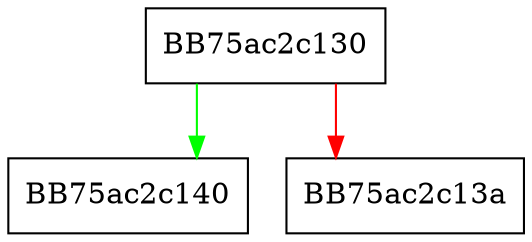 digraph RemoveFile {
  node [shape="box"];
  graph [splines=ortho];
  BB75ac2c130 -> BB75ac2c140 [color="green"];
  BB75ac2c130 -> BB75ac2c13a [color="red"];
}